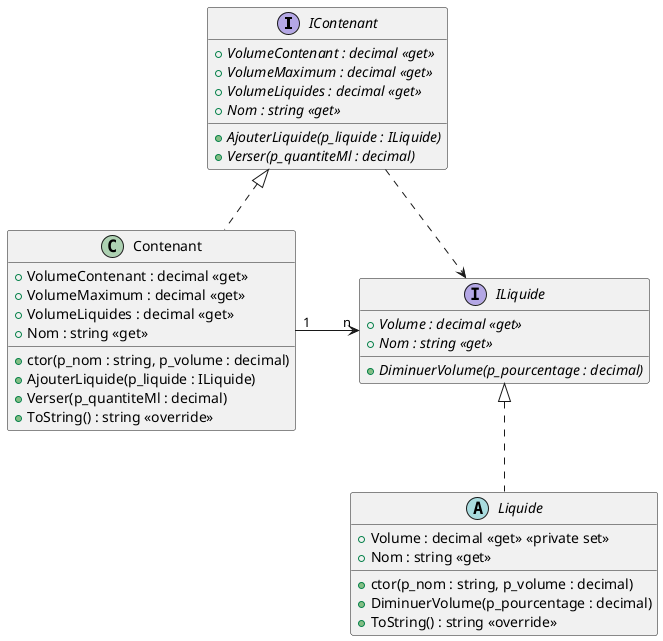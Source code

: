 @startuml Version3

interface IContenant
{
    + {abstract} VolumeContenant : decimal <<get>>
    + {abstract} VolumeMaximum : decimal <<get>>
    + {abstract} VolumeLiquides : decimal <<get>>
    + {abstract} Nom : string <<get>>
    + {abstract} AjouterLiquide(p_liquide : ILiquide)
    + {abstract} Verser(p_quantiteMl : decimal)
}

class Contenant
{
    + VolumeContenant : decimal <<get>>
    + VolumeMaximum : decimal <<get>>
    + VolumeLiquides : decimal <<get>>
    + Nom : string <<get>>
    + ctor(p_nom : string, p_volume : decimal)
    + AjouterLiquide(p_liquide : ILiquide)
    + Verser(p_quantiteMl : decimal)
    + ToString() : string <<override>>
}

IContenant <|.. Contenant

interface ILiquide
{
    + {abstract} Volume : decimal <<get>>
    + {abstract} Nom : string <<get>>
    + {abstract} DiminuerVolume(p_pourcentage : decimal)
}

abstract class Liquide
{
    + Volume : decimal <<get>> <<private set>>
    + Nom : string <<get>>
    + ctor(p_nom : string, p_volume : decimal)
    + DiminuerVolume(p_pourcentage : decimal)
    + ToString() : string <<override>>
}

ILiquide  <.left.   IContenant

Contenant "1" -right-> "n" ILiquide : \t

ILiquide <|.. Liquide

@enduml

